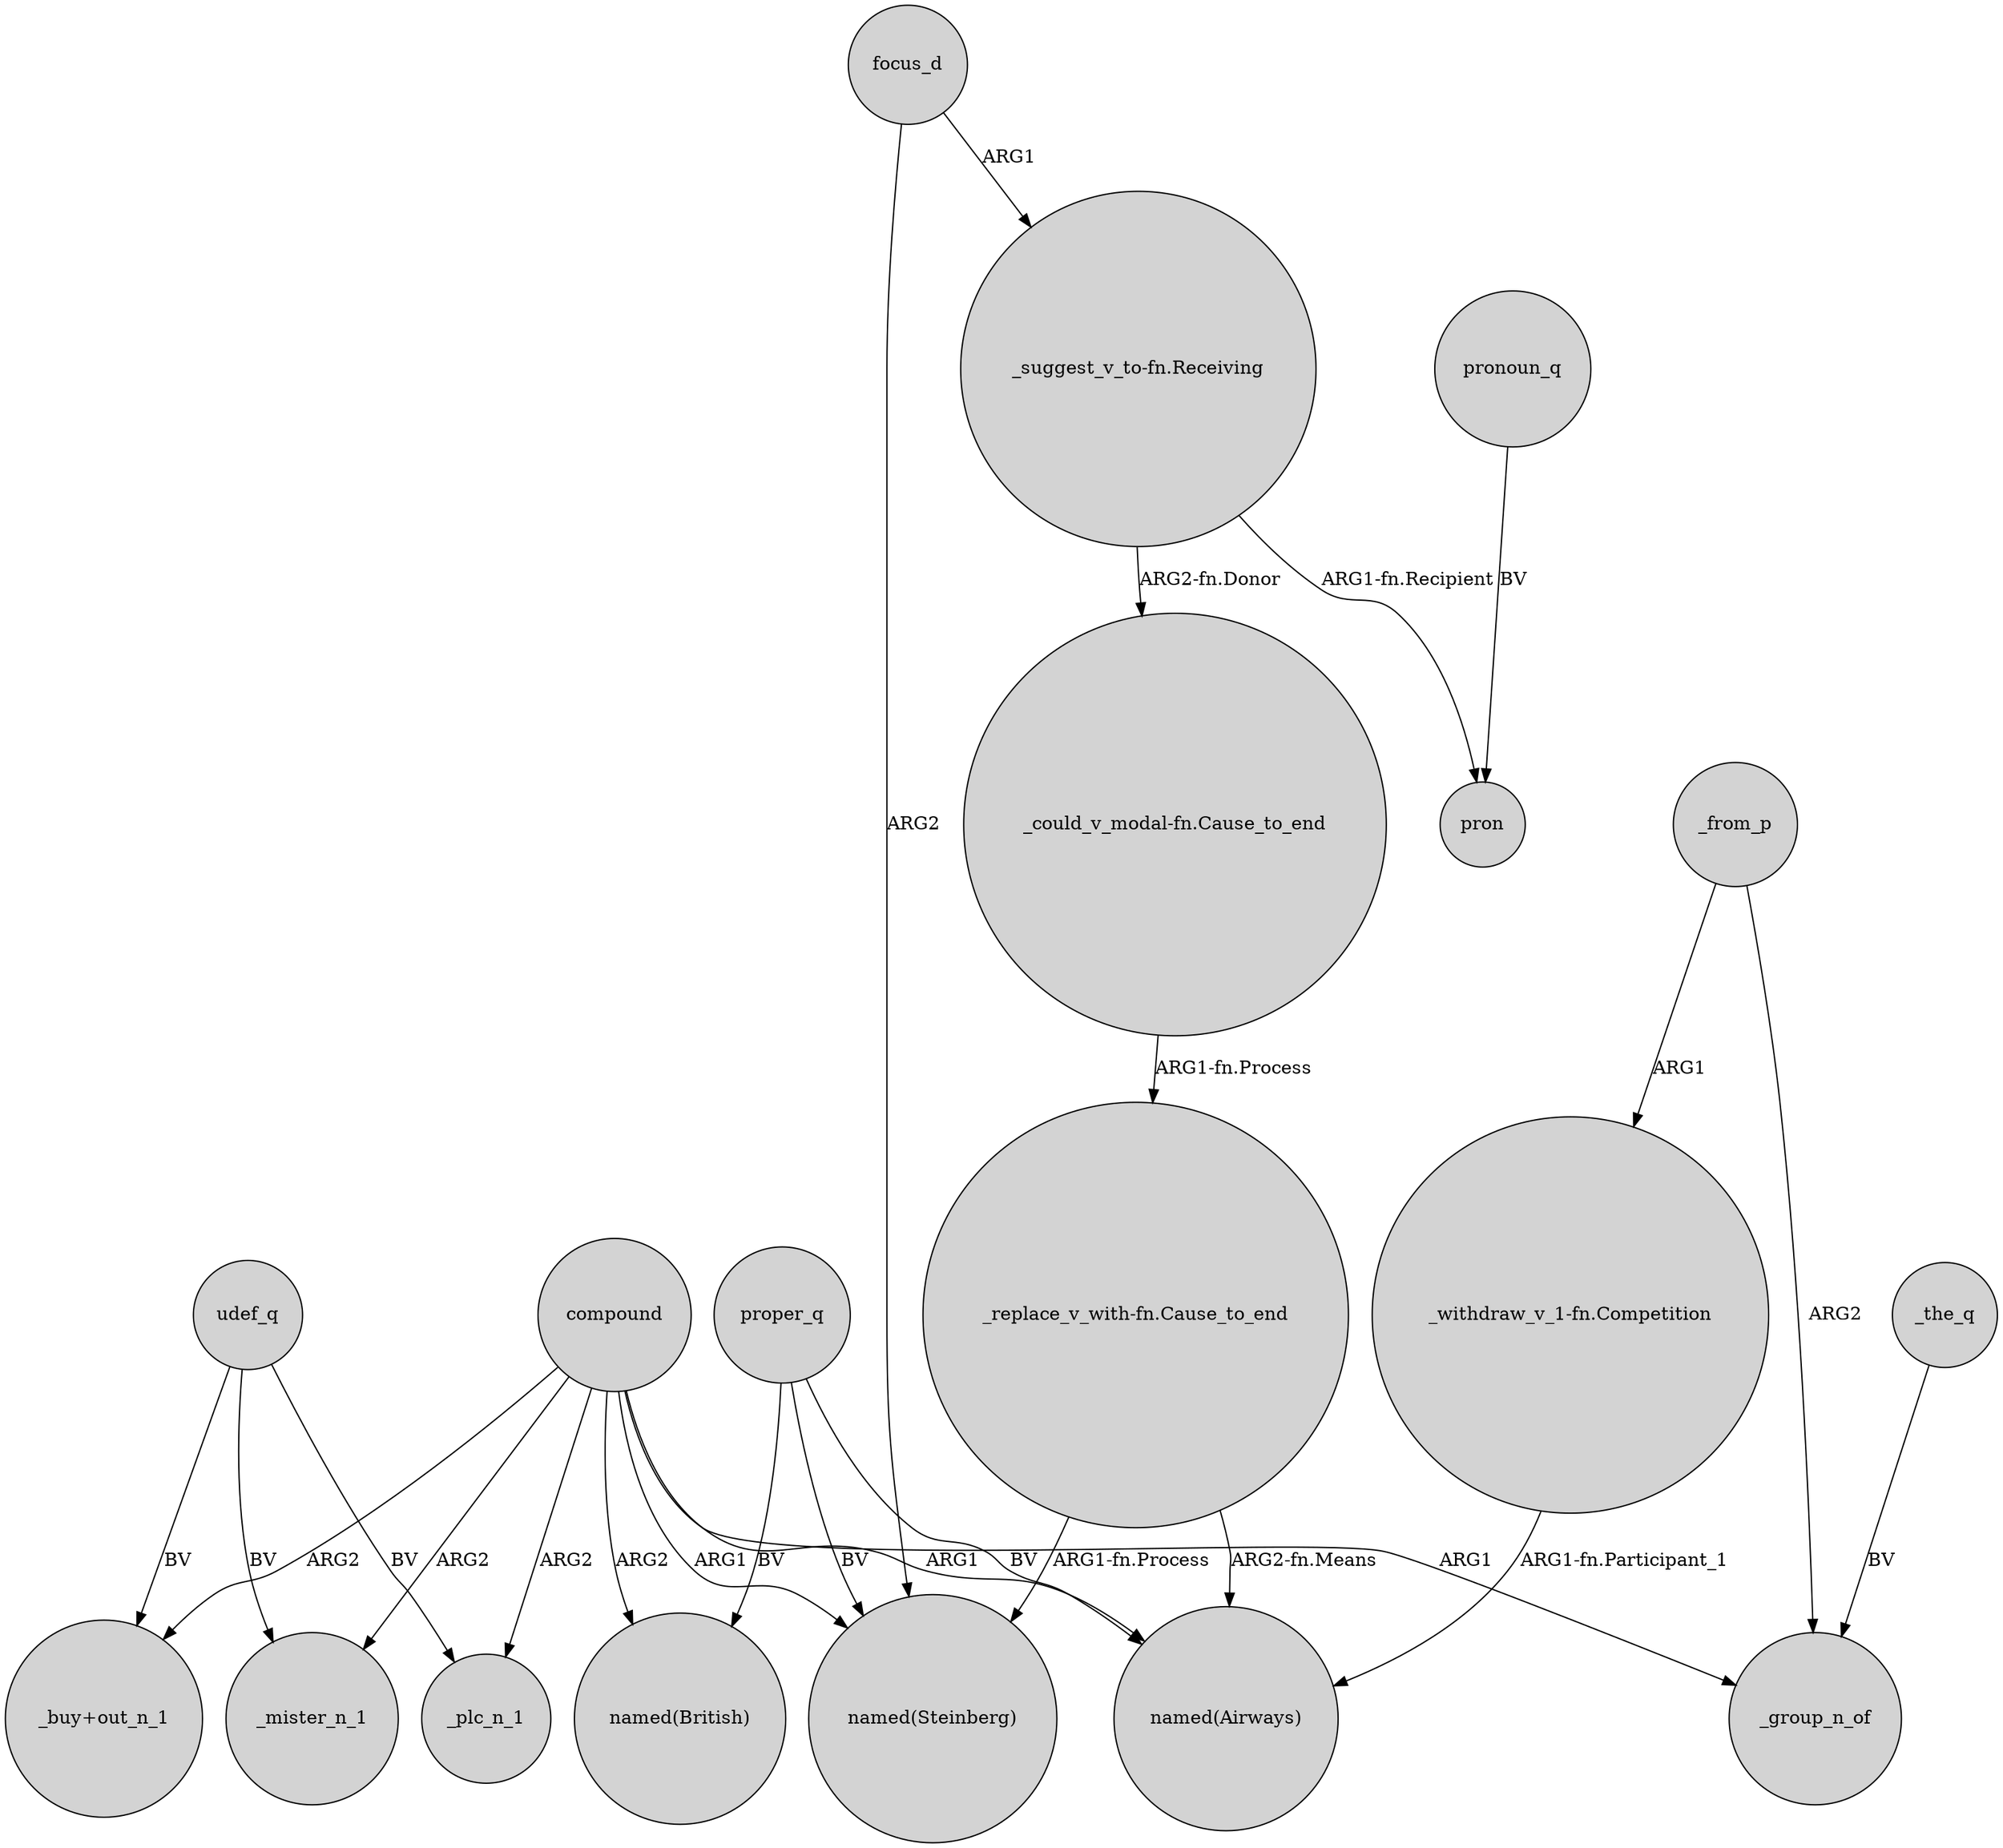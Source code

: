 digraph {
	node [shape=circle style=filled]
	proper_q -> "named(British)" [label=BV]
	compound -> _mister_n_1 [label=ARG2]
	compound -> _plc_n_1 [label=ARG2]
	"_suggest_v_to-fn.Receiving" -> "_could_v_modal-fn.Cause_to_end" [label="ARG2-fn.Donor"]
	"_could_v_modal-fn.Cause_to_end" -> "_replace_v_with-fn.Cause_to_end" [label="ARG1-fn.Process"]
	udef_q -> _mister_n_1 [label=BV]
	compound -> "named(Airways)" [label=ARG1]
	udef_q -> "_buy+out_n_1" [label=BV]
	compound -> _group_n_of [label=ARG1]
	focus_d -> "_suggest_v_to-fn.Receiving" [label=ARG1]
	"_suggest_v_to-fn.Receiving" -> pron [label="ARG1-fn.Recipient"]
	pronoun_q -> pron [label=BV]
	"_replace_v_with-fn.Cause_to_end" -> "named(Airways)" [label="ARG2-fn.Means"]
	_the_q -> _group_n_of [label=BV]
	_from_p -> "_withdraw_v_1-fn.Competition" [label=ARG1]
	proper_q -> "named(Airways)" [label=BV]
	_from_p -> _group_n_of [label=ARG2]
	proper_q -> "named(Steinberg)" [label=BV]
	compound -> "named(Steinberg)" [label=ARG1]
	compound -> "_buy+out_n_1" [label=ARG2]
	"_withdraw_v_1-fn.Competition" -> "named(Airways)" [label="ARG1-fn.Participant_1"]
	compound -> "named(British)" [label=ARG2]
	udef_q -> _plc_n_1 [label=BV]
	"_replace_v_with-fn.Cause_to_end" -> "named(Steinberg)" [label="ARG1-fn.Process"]
	focus_d -> "named(Steinberg)" [label=ARG2]
}

